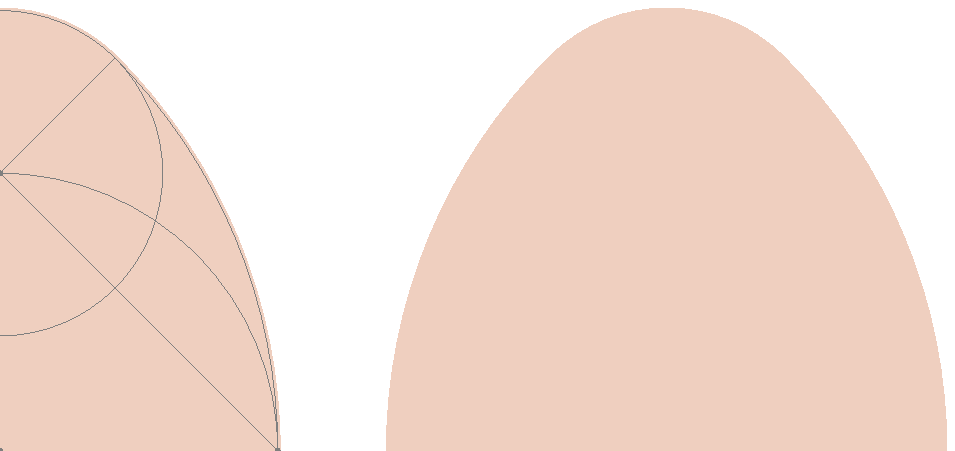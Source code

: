 \documentclass{standalone}
\usepackage{luamplib}
\begin{document}
\begin{mplibcode}
beginfig(1);
color eggshell; eggshell = 3/4[1/4[red, green], white];
path a, b, c, e; numeric r; r = 100;
a = fullcircle scaled 2r;
b = subpath (0, 1) of fullcircle scaled 4r shifted point 4 of a;
c = subpath (3, 4) of fullcircle scaled 4r shifted point 0 of a;
e = subpath (4, 8) of a & b .. c & cycle;

fill e withpen pencircle scaled 2 withcolor eggshell;

picture P; P = currentpicture;

drawoptions(withpen pencircle scaled 1/4 withcolor 1/2);
draw a;
draw point 4 of a -- b -- cycle;
draw point 0 of a -- c -- cycle;
draw fullcircle scaled 2 abs (point 2 of a - point 1 of b) shifted point 2 of a;
draw point 0 of a withpen pencircle scaled 2;
draw point 2 of a withpen pencircle scaled 2;
draw point 4 of a withpen pencircle scaled 2;
draw center a withpen pencircle scaled 2;

drawoptions();

draw P shifted 240 right;

endfig;
\end{mplibcode}
\end{document}

